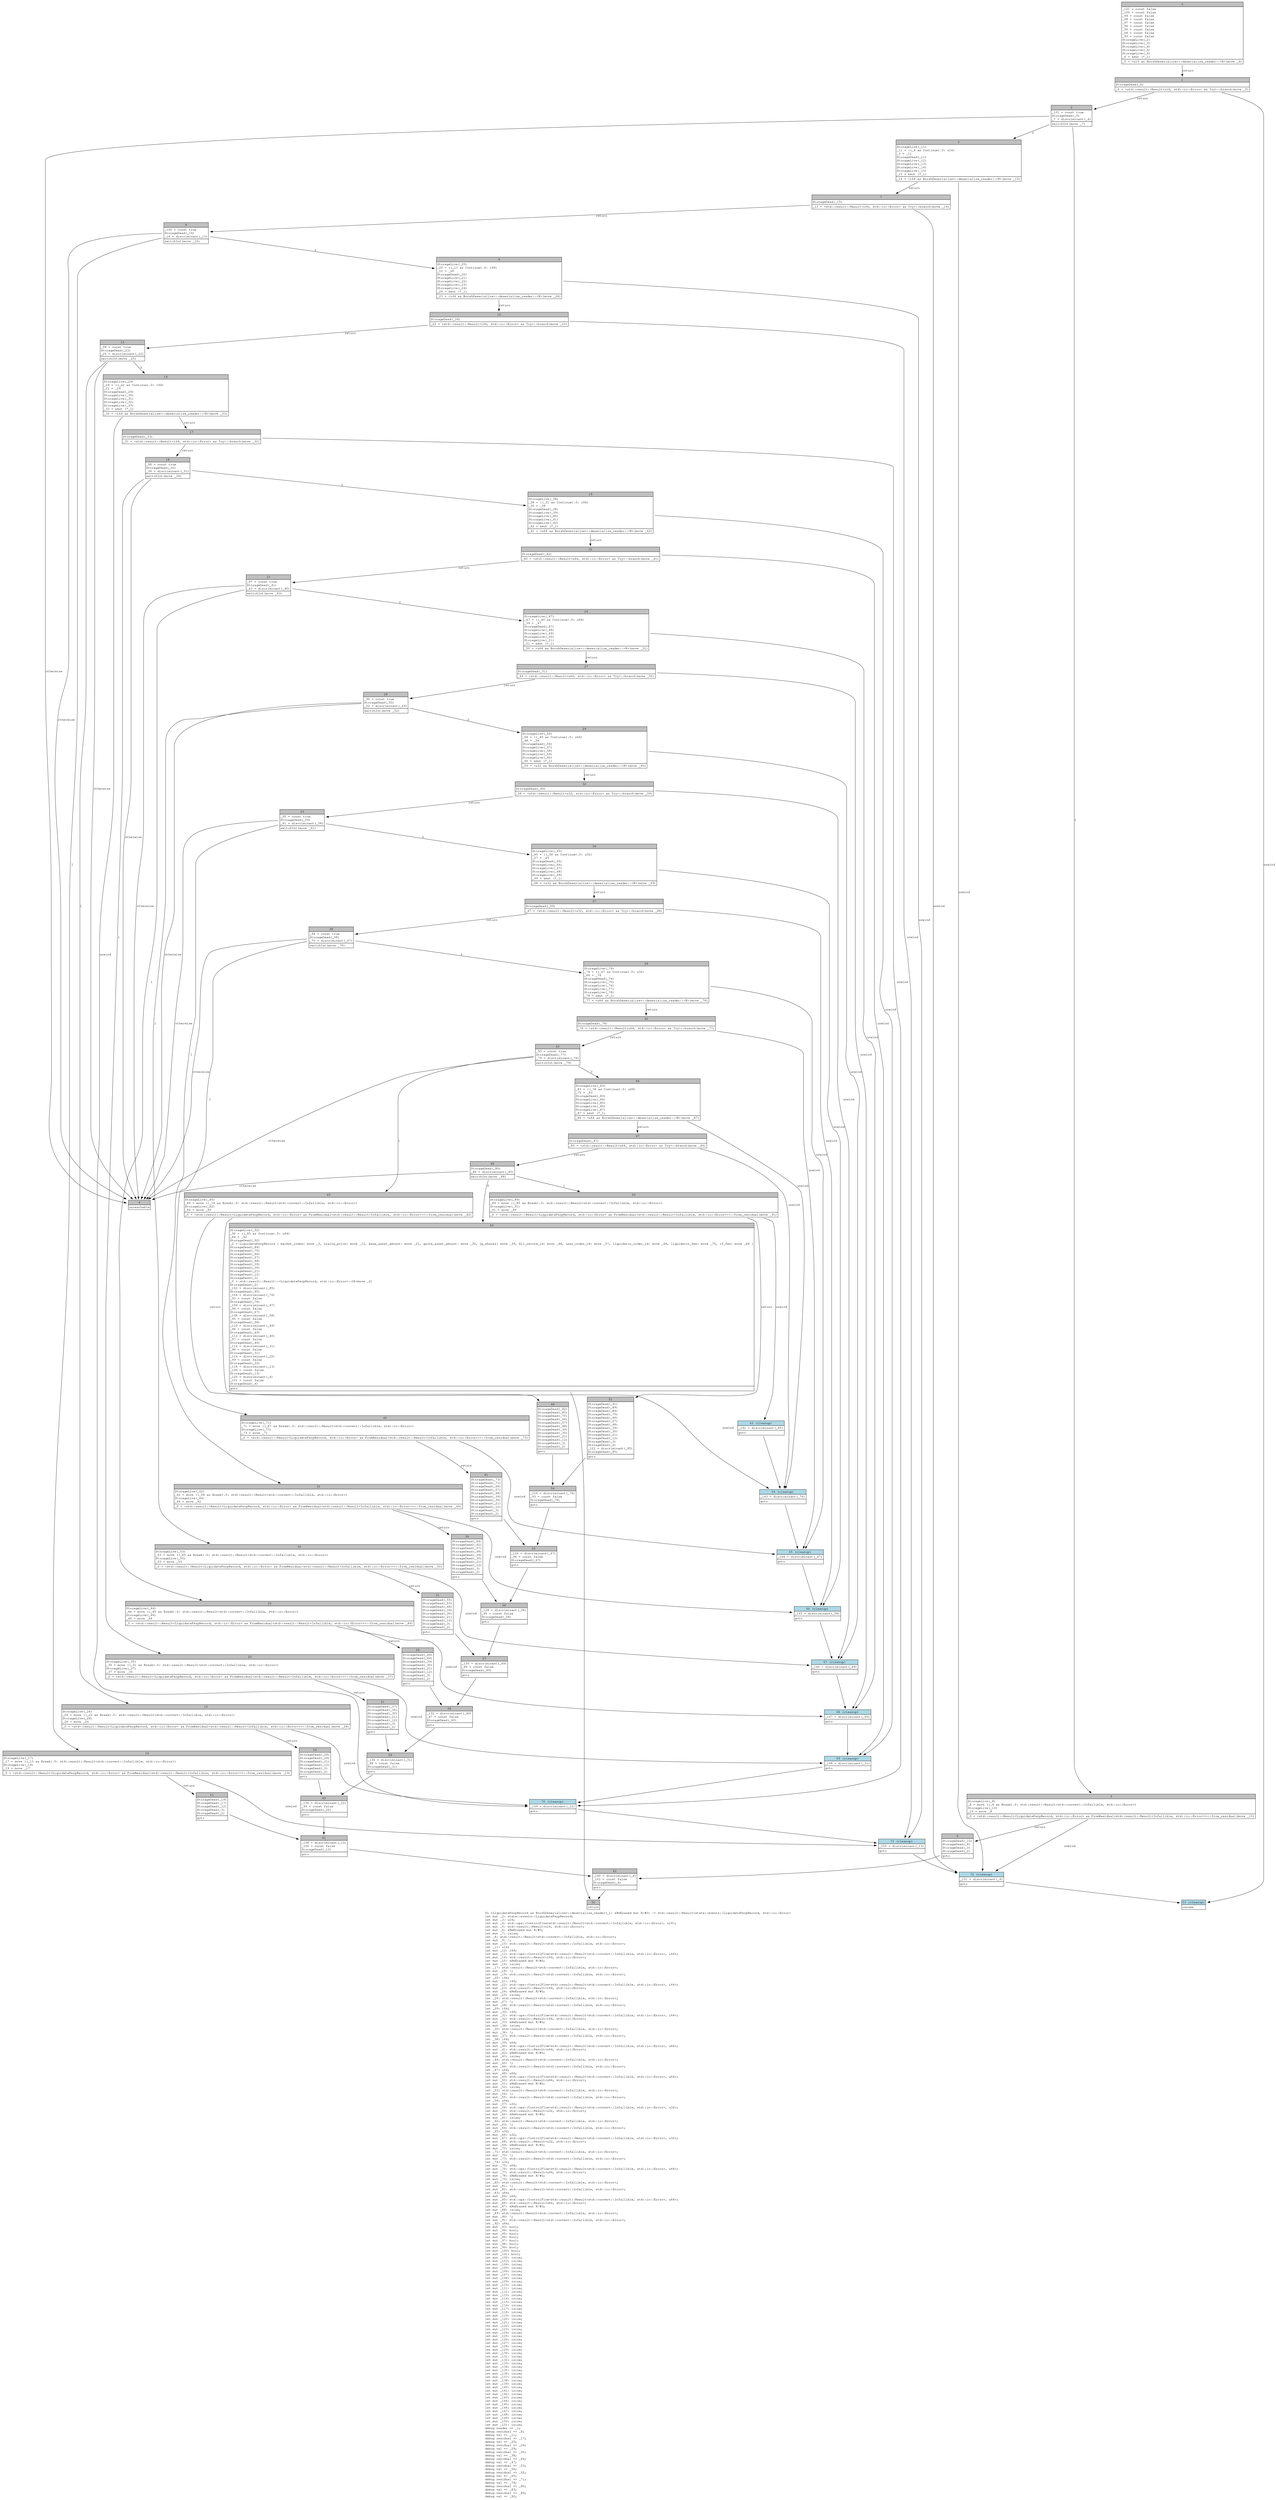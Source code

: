 digraph Mir_0_15754 {
    graph [fontname="Courier, monospace"];
    node [fontname="Courier, monospace"];
    edge [fontname="Courier, monospace"];
    label=<fn &lt;LiquidatePerpRecord as BorshDeserialize&gt;::deserialize_reader(_1: &amp;ReErased mut R/#0) -&gt; std::result::Result&lt;state::events::LiquidatePerpRecord, std::io::Error&gt;<br align="left"/>let mut _2: state::events::LiquidatePerpRecord;<br align="left"/>let mut _3: u16;<br align="left"/>let mut _4: std::ops::ControlFlow&lt;std::result::Result&lt;std::convert::Infallible, std::io::Error&gt;, u16&gt;;<br align="left"/>let mut _5: std::result::Result&lt;u16, std::io::Error&gt;;<br align="left"/>let mut _6: &amp;ReErased mut R/#0;<br align="left"/>let mut _7: isize;<br align="left"/>let _8: std::result::Result&lt;std::convert::Infallible, std::io::Error&gt;;<br align="left"/>let mut _9: !;<br align="left"/>let mut _10: std::result::Result&lt;std::convert::Infallible, std::io::Error&gt;;<br align="left"/>let _11: u16;<br align="left"/>let mut _12: i64;<br align="left"/>let mut _13: std::ops::ControlFlow&lt;std::result::Result&lt;std::convert::Infallible, std::io::Error&gt;, i64&gt;;<br align="left"/>let mut _14: std::result::Result&lt;i64, std::io::Error&gt;;<br align="left"/>let mut _15: &amp;ReErased mut R/#0;<br align="left"/>let mut _16: isize;<br align="left"/>let _17: std::result::Result&lt;std::convert::Infallible, std::io::Error&gt;;<br align="left"/>let mut _18: !;<br align="left"/>let mut _19: std::result::Result&lt;std::convert::Infallible, std::io::Error&gt;;<br align="left"/>let _20: i64;<br align="left"/>let mut _21: i64;<br align="left"/>let mut _22: std::ops::ControlFlow&lt;std::result::Result&lt;std::convert::Infallible, std::io::Error&gt;, i64&gt;;<br align="left"/>let mut _23: std::result::Result&lt;i64, std::io::Error&gt;;<br align="left"/>let mut _24: &amp;ReErased mut R/#0;<br align="left"/>let mut _25: isize;<br align="left"/>let _26: std::result::Result&lt;std::convert::Infallible, std::io::Error&gt;;<br align="left"/>let mut _27: !;<br align="left"/>let mut _28: std::result::Result&lt;std::convert::Infallible, std::io::Error&gt;;<br align="left"/>let _29: i64;<br align="left"/>let mut _30: i64;<br align="left"/>let mut _31: std::ops::ControlFlow&lt;std::result::Result&lt;std::convert::Infallible, std::io::Error&gt;, i64&gt;;<br align="left"/>let mut _32: std::result::Result&lt;i64, std::io::Error&gt;;<br align="left"/>let mut _33: &amp;ReErased mut R/#0;<br align="left"/>let mut _34: isize;<br align="left"/>let _35: std::result::Result&lt;std::convert::Infallible, std::io::Error&gt;;<br align="left"/>let mut _36: !;<br align="left"/>let mut _37: std::result::Result&lt;std::convert::Infallible, std::io::Error&gt;;<br align="left"/>let _38: i64;<br align="left"/>let mut _39: u64;<br align="left"/>let mut _40: std::ops::ControlFlow&lt;std::result::Result&lt;std::convert::Infallible, std::io::Error&gt;, u64&gt;;<br align="left"/>let mut _41: std::result::Result&lt;u64, std::io::Error&gt;;<br align="left"/>let mut _42: &amp;ReErased mut R/#0;<br align="left"/>let mut _43: isize;<br align="left"/>let _44: std::result::Result&lt;std::convert::Infallible, std::io::Error&gt;;<br align="left"/>let mut _45: !;<br align="left"/>let mut _46: std::result::Result&lt;std::convert::Infallible, std::io::Error&gt;;<br align="left"/>let _47: u64;<br align="left"/>let mut _48: u64;<br align="left"/>let mut _49: std::ops::ControlFlow&lt;std::result::Result&lt;std::convert::Infallible, std::io::Error&gt;, u64&gt;;<br align="left"/>let mut _50: std::result::Result&lt;u64, std::io::Error&gt;;<br align="left"/>let mut _51: &amp;ReErased mut R/#0;<br align="left"/>let mut _52: isize;<br align="left"/>let _53: std::result::Result&lt;std::convert::Infallible, std::io::Error&gt;;<br align="left"/>let mut _54: !;<br align="left"/>let mut _55: std::result::Result&lt;std::convert::Infallible, std::io::Error&gt;;<br align="left"/>let _56: u64;<br align="left"/>let mut _57: u32;<br align="left"/>let mut _58: std::ops::ControlFlow&lt;std::result::Result&lt;std::convert::Infallible, std::io::Error&gt;, u32&gt;;<br align="left"/>let mut _59: std::result::Result&lt;u32, std::io::Error&gt;;<br align="left"/>let mut _60: &amp;ReErased mut R/#0;<br align="left"/>let mut _61: isize;<br align="left"/>let _62: std::result::Result&lt;std::convert::Infallible, std::io::Error&gt;;<br align="left"/>let mut _63: !;<br align="left"/>let mut _64: std::result::Result&lt;std::convert::Infallible, std::io::Error&gt;;<br align="left"/>let _65: u32;<br align="left"/>let mut _66: u32;<br align="left"/>let mut _67: std::ops::ControlFlow&lt;std::result::Result&lt;std::convert::Infallible, std::io::Error&gt;, u32&gt;;<br align="left"/>let mut _68: std::result::Result&lt;u32, std::io::Error&gt;;<br align="left"/>let mut _69: &amp;ReErased mut R/#0;<br align="left"/>let mut _70: isize;<br align="left"/>let _71: std::result::Result&lt;std::convert::Infallible, std::io::Error&gt;;<br align="left"/>let mut _72: !;<br align="left"/>let mut _73: std::result::Result&lt;std::convert::Infallible, std::io::Error&gt;;<br align="left"/>let _74: u32;<br align="left"/>let mut _75: u64;<br align="left"/>let mut _76: std::ops::ControlFlow&lt;std::result::Result&lt;std::convert::Infallible, std::io::Error&gt;, u64&gt;;<br align="left"/>let mut _77: std::result::Result&lt;u64, std::io::Error&gt;;<br align="left"/>let mut _78: &amp;ReErased mut R/#0;<br align="left"/>let mut _79: isize;<br align="left"/>let _80: std::result::Result&lt;std::convert::Infallible, std::io::Error&gt;;<br align="left"/>let mut _81: !;<br align="left"/>let mut _82: std::result::Result&lt;std::convert::Infallible, std::io::Error&gt;;<br align="left"/>let _83: u64;<br align="left"/>let mut _84: u64;<br align="left"/>let mut _85: std::ops::ControlFlow&lt;std::result::Result&lt;std::convert::Infallible, std::io::Error&gt;, u64&gt;;<br align="left"/>let mut _86: std::result::Result&lt;u64, std::io::Error&gt;;<br align="left"/>let mut _87: &amp;ReErased mut R/#0;<br align="left"/>let mut _88: isize;<br align="left"/>let _89: std::result::Result&lt;std::convert::Infallible, std::io::Error&gt;;<br align="left"/>let mut _90: !;<br align="left"/>let mut _91: std::result::Result&lt;std::convert::Infallible, std::io::Error&gt;;<br align="left"/>let _92: u64;<br align="left"/>let mut _93: bool;<br align="left"/>let mut _94: bool;<br align="left"/>let mut _95: bool;<br align="left"/>let mut _96: bool;<br align="left"/>let mut _97: bool;<br align="left"/>let mut _98: bool;<br align="left"/>let mut _99: bool;<br align="left"/>let mut _100: bool;<br align="left"/>let mut _101: bool;<br align="left"/>let mut _102: isize;<br align="left"/>let mut _103: isize;<br align="left"/>let mut _104: isize;<br align="left"/>let mut _105: isize;<br align="left"/>let mut _106: isize;<br align="left"/>let mut _107: isize;<br align="left"/>let mut _108: isize;<br align="left"/>let mut _109: isize;<br align="left"/>let mut _110: isize;<br align="left"/>let mut _111: isize;<br align="left"/>let mut _112: isize;<br align="left"/>let mut _113: isize;<br align="left"/>let mut _114: isize;<br align="left"/>let mut _115: isize;<br align="left"/>let mut _116: isize;<br align="left"/>let mut _117: isize;<br align="left"/>let mut _118: isize;<br align="left"/>let mut _119: isize;<br align="left"/>let mut _120: isize;<br align="left"/>let mut _121: isize;<br align="left"/>let mut _122: isize;<br align="left"/>let mut _123: isize;<br align="left"/>let mut _124: isize;<br align="left"/>let mut _125: isize;<br align="left"/>let mut _126: isize;<br align="left"/>let mut _127: isize;<br align="left"/>let mut _128: isize;<br align="left"/>let mut _129: isize;<br align="left"/>let mut _130: isize;<br align="left"/>let mut _131: isize;<br align="left"/>let mut _132: isize;<br align="left"/>let mut _133: isize;<br align="left"/>let mut _134: isize;<br align="left"/>let mut _135: isize;<br align="left"/>let mut _136: isize;<br align="left"/>let mut _137: isize;<br align="left"/>let mut _138: isize;<br align="left"/>let mut _139: isize;<br align="left"/>let mut _140: isize;<br align="left"/>let mut _141: isize;<br align="left"/>let mut _142: isize;<br align="left"/>let mut _143: isize;<br align="left"/>let mut _144: isize;<br align="left"/>let mut _145: isize;<br align="left"/>let mut _146: isize;<br align="left"/>let mut _147: isize;<br align="left"/>let mut _148: isize;<br align="left"/>let mut _149: isize;<br align="left"/>let mut _150: isize;<br align="left"/>let mut _151: isize;<br align="left"/>debug reader =&gt; _1;<br align="left"/>debug residual =&gt; _8;<br align="left"/>debug val =&gt; _11;<br align="left"/>debug residual =&gt; _17;<br align="left"/>debug val =&gt; _20;<br align="left"/>debug residual =&gt; _26;<br align="left"/>debug val =&gt; _29;<br align="left"/>debug residual =&gt; _35;<br align="left"/>debug val =&gt; _38;<br align="left"/>debug residual =&gt; _44;<br align="left"/>debug val =&gt; _47;<br align="left"/>debug residual =&gt; _53;<br align="left"/>debug val =&gt; _56;<br align="left"/>debug residual =&gt; _62;<br align="left"/>debug val =&gt; _65;<br align="left"/>debug residual =&gt; _71;<br align="left"/>debug val =&gt; _74;<br align="left"/>debug residual =&gt; _80;<br align="left"/>debug val =&gt; _83;<br align="left"/>debug residual =&gt; _89;<br align="left"/>debug val =&gt; _92;<br align="left"/>>;
    bb0__0_15754 [shape="none", label=<<table border="0" cellborder="1" cellspacing="0"><tr><td bgcolor="gray" align="center" colspan="1">0</td></tr><tr><td align="left" balign="left">_101 = const false<br/>_100 = const false<br/>_99 = const false<br/>_98 = const false<br/>_97 = const false<br/>_96 = const false<br/>_95 = const false<br/>_94 = const false<br/>_93 = const false<br/>StorageLive(_2)<br/>StorageLive(_3)<br/>StorageLive(_4)<br/>StorageLive(_5)<br/>StorageLive(_6)<br/>_6 = &amp;mut (*_1)<br/></td></tr><tr><td align="left">_5 = &lt;u16 as BorshDeserialize&gt;::deserialize_reader::&lt;R&gt;(move _6)</td></tr></table>>];
    bb1__0_15754 [shape="none", label=<<table border="0" cellborder="1" cellspacing="0"><tr><td bgcolor="gray" align="center" colspan="1">1</td></tr><tr><td align="left" balign="left">StorageDead(_6)<br/></td></tr><tr><td align="left">_4 = &lt;std::result::Result&lt;u16, std::io::Error&gt; as Try&gt;::branch(move _5)</td></tr></table>>];
    bb2__0_15754 [shape="none", label=<<table border="0" cellborder="1" cellspacing="0"><tr><td bgcolor="gray" align="center" colspan="1">2</td></tr><tr><td align="left" balign="left">_101 = const true<br/>StorageDead(_5)<br/>_7 = discriminant(_4)<br/></td></tr><tr><td align="left">switchInt(move _7)</td></tr></table>>];
    bb3__0_15754 [shape="none", label=<<table border="0" cellborder="1" cellspacing="0"><tr><td bgcolor="gray" align="center" colspan="1">3</td></tr><tr><td align="left" balign="left">StorageLive(_11)<br/>_11 = ((_4 as Continue).0: u16)<br/>_3 = _11<br/>StorageDead(_11)<br/>StorageLive(_12)<br/>StorageLive(_13)<br/>StorageLive(_14)<br/>StorageLive(_15)<br/>_15 = &amp;mut (*_1)<br/></td></tr><tr><td align="left">_14 = &lt;i64 as BorshDeserialize&gt;::deserialize_reader::&lt;R&gt;(move _15)</td></tr></table>>];
    bb4__0_15754 [shape="none", label=<<table border="0" cellborder="1" cellspacing="0"><tr><td bgcolor="gray" align="center" colspan="1">4</td></tr><tr><td align="left">unreachable</td></tr></table>>];
    bb5__0_15754 [shape="none", label=<<table border="0" cellborder="1" cellspacing="0"><tr><td bgcolor="gray" align="center" colspan="1">5</td></tr><tr><td align="left" balign="left">StorageLive(_8)<br/>_8 = move ((_4 as Break).0: std::result::Result&lt;std::convert::Infallible, std::io::Error&gt;)<br/>StorageLive(_10)<br/>_10 = move _8<br/></td></tr><tr><td align="left">_0 = &lt;std::result::Result&lt;LiquidatePerpRecord, std::io::Error&gt; as FromResidual&lt;std::result::Result&lt;Infallible, std::io::Error&gt;&gt;&gt;::from_residual(move _10)</td></tr></table>>];
    bb6__0_15754 [shape="none", label=<<table border="0" cellborder="1" cellspacing="0"><tr><td bgcolor="gray" align="center" colspan="1">6</td></tr><tr><td align="left" balign="left">StorageDead(_10)<br/>StorageDead(_8)<br/>StorageDead(_3)<br/>StorageDead(_2)<br/></td></tr><tr><td align="left">goto</td></tr></table>>];
    bb7__0_15754 [shape="none", label=<<table border="0" cellborder="1" cellspacing="0"><tr><td bgcolor="gray" align="center" colspan="1">7</td></tr><tr><td align="left" balign="left">StorageDead(_15)<br/></td></tr><tr><td align="left">_13 = &lt;std::result::Result&lt;i64, std::io::Error&gt; as Try&gt;::branch(move _14)</td></tr></table>>];
    bb8__0_15754 [shape="none", label=<<table border="0" cellborder="1" cellspacing="0"><tr><td bgcolor="gray" align="center" colspan="1">8</td></tr><tr><td align="left" balign="left">_100 = const true<br/>StorageDead(_14)<br/>_16 = discriminant(_13)<br/></td></tr><tr><td align="left">switchInt(move _16)</td></tr></table>>];
    bb9__0_15754 [shape="none", label=<<table border="0" cellborder="1" cellspacing="0"><tr><td bgcolor="gray" align="center" colspan="1">9</td></tr><tr><td align="left" balign="left">StorageLive(_20)<br/>_20 = ((_13 as Continue).0: i64)<br/>_12 = _20<br/>StorageDead(_20)<br/>StorageLive(_21)<br/>StorageLive(_22)<br/>StorageLive(_23)<br/>StorageLive(_24)<br/>_24 = &amp;mut (*_1)<br/></td></tr><tr><td align="left">_23 = &lt;i64 as BorshDeserialize&gt;::deserialize_reader::&lt;R&gt;(move _24)</td></tr></table>>];
    bb10__0_15754 [shape="none", label=<<table border="0" cellborder="1" cellspacing="0"><tr><td bgcolor="gray" align="center" colspan="1">10</td></tr><tr><td align="left" balign="left">StorageLive(_17)<br/>_17 = move ((_13 as Break).0: std::result::Result&lt;std::convert::Infallible, std::io::Error&gt;)<br/>StorageLive(_19)<br/>_19 = move _17<br/></td></tr><tr><td align="left">_0 = &lt;std::result::Result&lt;LiquidatePerpRecord, std::io::Error&gt; as FromResidual&lt;std::result::Result&lt;Infallible, std::io::Error&gt;&gt;&gt;::from_residual(move _19)</td></tr></table>>];
    bb11__0_15754 [shape="none", label=<<table border="0" cellborder="1" cellspacing="0"><tr><td bgcolor="gray" align="center" colspan="1">11</td></tr><tr><td align="left" balign="left">StorageDead(_19)<br/>StorageDead(_17)<br/>StorageDead(_12)<br/>StorageDead(_3)<br/>StorageDead(_2)<br/></td></tr><tr><td align="left">goto</td></tr></table>>];
    bb12__0_15754 [shape="none", label=<<table border="0" cellborder="1" cellspacing="0"><tr><td bgcolor="gray" align="center" colspan="1">12</td></tr><tr><td align="left" balign="left">StorageDead(_24)<br/></td></tr><tr><td align="left">_22 = &lt;std::result::Result&lt;i64, std::io::Error&gt; as Try&gt;::branch(move _23)</td></tr></table>>];
    bb13__0_15754 [shape="none", label=<<table border="0" cellborder="1" cellspacing="0"><tr><td bgcolor="gray" align="center" colspan="1">13</td></tr><tr><td align="left" balign="left">_99 = const true<br/>StorageDead(_23)<br/>_25 = discriminant(_22)<br/></td></tr><tr><td align="left">switchInt(move _25)</td></tr></table>>];
    bb14__0_15754 [shape="none", label=<<table border="0" cellborder="1" cellspacing="0"><tr><td bgcolor="gray" align="center" colspan="1">14</td></tr><tr><td align="left" balign="left">StorageLive(_29)<br/>_29 = ((_22 as Continue).0: i64)<br/>_21 = _29<br/>StorageDead(_29)<br/>StorageLive(_30)<br/>StorageLive(_31)<br/>StorageLive(_32)<br/>StorageLive(_33)<br/>_33 = &amp;mut (*_1)<br/></td></tr><tr><td align="left">_32 = &lt;i64 as BorshDeserialize&gt;::deserialize_reader::&lt;R&gt;(move _33)</td></tr></table>>];
    bb15__0_15754 [shape="none", label=<<table border="0" cellborder="1" cellspacing="0"><tr><td bgcolor="gray" align="center" colspan="1">15</td></tr><tr><td align="left" balign="left">StorageLive(_26)<br/>_26 = move ((_22 as Break).0: std::result::Result&lt;std::convert::Infallible, std::io::Error&gt;)<br/>StorageLive(_28)<br/>_28 = move _26<br/></td></tr><tr><td align="left">_0 = &lt;std::result::Result&lt;LiquidatePerpRecord, std::io::Error&gt; as FromResidual&lt;std::result::Result&lt;Infallible, std::io::Error&gt;&gt;&gt;::from_residual(move _28)</td></tr></table>>];
    bb16__0_15754 [shape="none", label=<<table border="0" cellborder="1" cellspacing="0"><tr><td bgcolor="gray" align="center" colspan="1">16</td></tr><tr><td align="left" balign="left">StorageDead(_28)<br/>StorageDead(_26)<br/>StorageDead(_21)<br/>StorageDead(_12)<br/>StorageDead(_3)<br/>StorageDead(_2)<br/></td></tr><tr><td align="left">goto</td></tr></table>>];
    bb17__0_15754 [shape="none", label=<<table border="0" cellborder="1" cellspacing="0"><tr><td bgcolor="gray" align="center" colspan="1">17</td></tr><tr><td align="left" balign="left">StorageDead(_33)<br/></td></tr><tr><td align="left">_31 = &lt;std::result::Result&lt;i64, std::io::Error&gt; as Try&gt;::branch(move _32)</td></tr></table>>];
    bb18__0_15754 [shape="none", label=<<table border="0" cellborder="1" cellspacing="0"><tr><td bgcolor="gray" align="center" colspan="1">18</td></tr><tr><td align="left" balign="left">_98 = const true<br/>StorageDead(_32)<br/>_34 = discriminant(_31)<br/></td></tr><tr><td align="left">switchInt(move _34)</td></tr></table>>];
    bb19__0_15754 [shape="none", label=<<table border="0" cellborder="1" cellspacing="0"><tr><td bgcolor="gray" align="center" colspan="1">19</td></tr><tr><td align="left" balign="left">StorageLive(_38)<br/>_38 = ((_31 as Continue).0: i64)<br/>_30 = _38<br/>StorageDead(_38)<br/>StorageLive(_39)<br/>StorageLive(_40)<br/>StorageLive(_41)<br/>StorageLive(_42)<br/>_42 = &amp;mut (*_1)<br/></td></tr><tr><td align="left">_41 = &lt;u64 as BorshDeserialize&gt;::deserialize_reader::&lt;R&gt;(move _42)</td></tr></table>>];
    bb20__0_15754 [shape="none", label=<<table border="0" cellborder="1" cellspacing="0"><tr><td bgcolor="gray" align="center" colspan="1">20</td></tr><tr><td align="left" balign="left">StorageLive(_35)<br/>_35 = move ((_31 as Break).0: std::result::Result&lt;std::convert::Infallible, std::io::Error&gt;)<br/>StorageLive(_37)<br/>_37 = move _35<br/></td></tr><tr><td align="left">_0 = &lt;std::result::Result&lt;LiquidatePerpRecord, std::io::Error&gt; as FromResidual&lt;std::result::Result&lt;Infallible, std::io::Error&gt;&gt;&gt;::from_residual(move _37)</td></tr></table>>];
    bb21__0_15754 [shape="none", label=<<table border="0" cellborder="1" cellspacing="0"><tr><td bgcolor="gray" align="center" colspan="1">21</td></tr><tr><td align="left" balign="left">StorageDead(_37)<br/>StorageDead(_35)<br/>StorageDead(_30)<br/>StorageDead(_21)<br/>StorageDead(_12)<br/>StorageDead(_3)<br/>StorageDead(_2)<br/></td></tr><tr><td align="left">goto</td></tr></table>>];
    bb22__0_15754 [shape="none", label=<<table border="0" cellborder="1" cellspacing="0"><tr><td bgcolor="gray" align="center" colspan="1">22</td></tr><tr><td align="left" balign="left">StorageDead(_42)<br/></td></tr><tr><td align="left">_40 = &lt;std::result::Result&lt;u64, std::io::Error&gt; as Try&gt;::branch(move _41)</td></tr></table>>];
    bb23__0_15754 [shape="none", label=<<table border="0" cellborder="1" cellspacing="0"><tr><td bgcolor="gray" align="center" colspan="1">23</td></tr><tr><td align="left" balign="left">_97 = const true<br/>StorageDead(_41)<br/>_43 = discriminant(_40)<br/></td></tr><tr><td align="left">switchInt(move _43)</td></tr></table>>];
    bb24__0_15754 [shape="none", label=<<table border="0" cellborder="1" cellspacing="0"><tr><td bgcolor="gray" align="center" colspan="1">24</td></tr><tr><td align="left" balign="left">StorageLive(_47)<br/>_47 = ((_40 as Continue).0: u64)<br/>_39 = _47<br/>StorageDead(_47)<br/>StorageLive(_48)<br/>StorageLive(_49)<br/>StorageLive(_50)<br/>StorageLive(_51)<br/>_51 = &amp;mut (*_1)<br/></td></tr><tr><td align="left">_50 = &lt;u64 as BorshDeserialize&gt;::deserialize_reader::&lt;R&gt;(move _51)</td></tr></table>>];
    bb25__0_15754 [shape="none", label=<<table border="0" cellborder="1" cellspacing="0"><tr><td bgcolor="gray" align="center" colspan="1">25</td></tr><tr><td align="left" balign="left">StorageLive(_44)<br/>_44 = move ((_40 as Break).0: std::result::Result&lt;std::convert::Infallible, std::io::Error&gt;)<br/>StorageLive(_46)<br/>_46 = move _44<br/></td></tr><tr><td align="left">_0 = &lt;std::result::Result&lt;LiquidatePerpRecord, std::io::Error&gt; as FromResidual&lt;std::result::Result&lt;Infallible, std::io::Error&gt;&gt;&gt;::from_residual(move _46)</td></tr></table>>];
    bb26__0_15754 [shape="none", label=<<table border="0" cellborder="1" cellspacing="0"><tr><td bgcolor="gray" align="center" colspan="1">26</td></tr><tr><td align="left" balign="left">StorageDead(_46)<br/>StorageDead(_44)<br/>StorageDead(_39)<br/>StorageDead(_30)<br/>StorageDead(_21)<br/>StorageDead(_12)<br/>StorageDead(_3)<br/>StorageDead(_2)<br/></td></tr><tr><td align="left">goto</td></tr></table>>];
    bb27__0_15754 [shape="none", label=<<table border="0" cellborder="1" cellspacing="0"><tr><td bgcolor="gray" align="center" colspan="1">27</td></tr><tr><td align="left" balign="left">StorageDead(_51)<br/></td></tr><tr><td align="left">_49 = &lt;std::result::Result&lt;u64, std::io::Error&gt; as Try&gt;::branch(move _50)</td></tr></table>>];
    bb28__0_15754 [shape="none", label=<<table border="0" cellborder="1" cellspacing="0"><tr><td bgcolor="gray" align="center" colspan="1">28</td></tr><tr><td align="left" balign="left">_96 = const true<br/>StorageDead(_50)<br/>_52 = discriminant(_49)<br/></td></tr><tr><td align="left">switchInt(move _52)</td></tr></table>>];
    bb29__0_15754 [shape="none", label=<<table border="0" cellborder="1" cellspacing="0"><tr><td bgcolor="gray" align="center" colspan="1">29</td></tr><tr><td align="left" balign="left">StorageLive(_56)<br/>_56 = ((_49 as Continue).0: u64)<br/>_48 = _56<br/>StorageDead(_56)<br/>StorageLive(_57)<br/>StorageLive(_58)<br/>StorageLive(_59)<br/>StorageLive(_60)<br/>_60 = &amp;mut (*_1)<br/></td></tr><tr><td align="left">_59 = &lt;u32 as BorshDeserialize&gt;::deserialize_reader::&lt;R&gt;(move _60)</td></tr></table>>];
    bb30__0_15754 [shape="none", label=<<table border="0" cellborder="1" cellspacing="0"><tr><td bgcolor="gray" align="center" colspan="1">30</td></tr><tr><td align="left" balign="left">StorageLive(_53)<br/>_53 = move ((_49 as Break).0: std::result::Result&lt;std::convert::Infallible, std::io::Error&gt;)<br/>StorageLive(_55)<br/>_55 = move _53<br/></td></tr><tr><td align="left">_0 = &lt;std::result::Result&lt;LiquidatePerpRecord, std::io::Error&gt; as FromResidual&lt;std::result::Result&lt;Infallible, std::io::Error&gt;&gt;&gt;::from_residual(move _55)</td></tr></table>>];
    bb31__0_15754 [shape="none", label=<<table border="0" cellborder="1" cellspacing="0"><tr><td bgcolor="gray" align="center" colspan="1">31</td></tr><tr><td align="left" balign="left">StorageDead(_55)<br/>StorageDead(_53)<br/>StorageDead(_48)<br/>StorageDead(_39)<br/>StorageDead(_30)<br/>StorageDead(_21)<br/>StorageDead(_12)<br/>StorageDead(_3)<br/>StorageDead(_2)<br/></td></tr><tr><td align="left">goto</td></tr></table>>];
    bb32__0_15754 [shape="none", label=<<table border="0" cellborder="1" cellspacing="0"><tr><td bgcolor="gray" align="center" colspan="1">32</td></tr><tr><td align="left" balign="left">StorageDead(_60)<br/></td></tr><tr><td align="left">_58 = &lt;std::result::Result&lt;u32, std::io::Error&gt; as Try&gt;::branch(move _59)</td></tr></table>>];
    bb33__0_15754 [shape="none", label=<<table border="0" cellborder="1" cellspacing="0"><tr><td bgcolor="gray" align="center" colspan="1">33</td></tr><tr><td align="left" balign="left">_95 = const true<br/>StorageDead(_59)<br/>_61 = discriminant(_58)<br/></td></tr><tr><td align="left">switchInt(move _61)</td></tr></table>>];
    bb34__0_15754 [shape="none", label=<<table border="0" cellborder="1" cellspacing="0"><tr><td bgcolor="gray" align="center" colspan="1">34</td></tr><tr><td align="left" balign="left">StorageLive(_65)<br/>_65 = ((_58 as Continue).0: u32)<br/>_57 = _65<br/>StorageDead(_65)<br/>StorageLive(_66)<br/>StorageLive(_67)<br/>StorageLive(_68)<br/>StorageLive(_69)<br/>_69 = &amp;mut (*_1)<br/></td></tr><tr><td align="left">_68 = &lt;u32 as BorshDeserialize&gt;::deserialize_reader::&lt;R&gt;(move _69)</td></tr></table>>];
    bb35__0_15754 [shape="none", label=<<table border="0" cellborder="1" cellspacing="0"><tr><td bgcolor="gray" align="center" colspan="1">35</td></tr><tr><td align="left" balign="left">StorageLive(_62)<br/>_62 = move ((_58 as Break).0: std::result::Result&lt;std::convert::Infallible, std::io::Error&gt;)<br/>StorageLive(_64)<br/>_64 = move _62<br/></td></tr><tr><td align="left">_0 = &lt;std::result::Result&lt;LiquidatePerpRecord, std::io::Error&gt; as FromResidual&lt;std::result::Result&lt;Infallible, std::io::Error&gt;&gt;&gt;::from_residual(move _64)</td></tr></table>>];
    bb36__0_15754 [shape="none", label=<<table border="0" cellborder="1" cellspacing="0"><tr><td bgcolor="gray" align="center" colspan="1">36</td></tr><tr><td align="left" balign="left">StorageDead(_64)<br/>StorageDead(_62)<br/>StorageDead(_57)<br/>StorageDead(_48)<br/>StorageDead(_39)<br/>StorageDead(_30)<br/>StorageDead(_21)<br/>StorageDead(_12)<br/>StorageDead(_3)<br/>StorageDead(_2)<br/></td></tr><tr><td align="left">goto</td></tr></table>>];
    bb37__0_15754 [shape="none", label=<<table border="0" cellborder="1" cellspacing="0"><tr><td bgcolor="gray" align="center" colspan="1">37</td></tr><tr><td align="left" balign="left">StorageDead(_69)<br/></td></tr><tr><td align="left">_67 = &lt;std::result::Result&lt;u32, std::io::Error&gt; as Try&gt;::branch(move _68)</td></tr></table>>];
    bb38__0_15754 [shape="none", label=<<table border="0" cellborder="1" cellspacing="0"><tr><td bgcolor="gray" align="center" colspan="1">38</td></tr><tr><td align="left" balign="left">_94 = const true<br/>StorageDead(_68)<br/>_70 = discriminant(_67)<br/></td></tr><tr><td align="left">switchInt(move _70)</td></tr></table>>];
    bb39__0_15754 [shape="none", label=<<table border="0" cellborder="1" cellspacing="0"><tr><td bgcolor="gray" align="center" colspan="1">39</td></tr><tr><td align="left" balign="left">StorageLive(_74)<br/>_74 = ((_67 as Continue).0: u32)<br/>_66 = _74<br/>StorageDead(_74)<br/>StorageLive(_75)<br/>StorageLive(_76)<br/>StorageLive(_77)<br/>StorageLive(_78)<br/>_78 = &amp;mut (*_1)<br/></td></tr><tr><td align="left">_77 = &lt;u64 as BorshDeserialize&gt;::deserialize_reader::&lt;R&gt;(move _78)</td></tr></table>>];
    bb40__0_15754 [shape="none", label=<<table border="0" cellborder="1" cellspacing="0"><tr><td bgcolor="gray" align="center" colspan="1">40</td></tr><tr><td align="left" balign="left">StorageLive(_71)<br/>_71 = move ((_67 as Break).0: std::result::Result&lt;std::convert::Infallible, std::io::Error&gt;)<br/>StorageLive(_73)<br/>_73 = move _71<br/></td></tr><tr><td align="left">_0 = &lt;std::result::Result&lt;LiquidatePerpRecord, std::io::Error&gt; as FromResidual&lt;std::result::Result&lt;Infallible, std::io::Error&gt;&gt;&gt;::from_residual(move _73)</td></tr></table>>];
    bb41__0_15754 [shape="none", label=<<table border="0" cellborder="1" cellspacing="0"><tr><td bgcolor="gray" align="center" colspan="1">41</td></tr><tr><td align="left" balign="left">StorageDead(_73)<br/>StorageDead(_71)<br/>StorageDead(_66)<br/>StorageDead(_57)<br/>StorageDead(_48)<br/>StorageDead(_39)<br/>StorageDead(_30)<br/>StorageDead(_21)<br/>StorageDead(_12)<br/>StorageDead(_3)<br/>StorageDead(_2)<br/></td></tr><tr><td align="left">goto</td></tr></table>>];
    bb42__0_15754 [shape="none", label=<<table border="0" cellborder="1" cellspacing="0"><tr><td bgcolor="gray" align="center" colspan="1">42</td></tr><tr><td align="left" balign="left">StorageDead(_78)<br/></td></tr><tr><td align="left">_76 = &lt;std::result::Result&lt;u64, std::io::Error&gt; as Try&gt;::branch(move _77)</td></tr></table>>];
    bb43__0_15754 [shape="none", label=<<table border="0" cellborder="1" cellspacing="0"><tr><td bgcolor="gray" align="center" colspan="1">43</td></tr><tr><td align="left" balign="left">_93 = const true<br/>StorageDead(_77)<br/>_79 = discriminant(_76)<br/></td></tr><tr><td align="left">switchInt(move _79)</td></tr></table>>];
    bb44__0_15754 [shape="none", label=<<table border="0" cellborder="1" cellspacing="0"><tr><td bgcolor="gray" align="center" colspan="1">44</td></tr><tr><td align="left" balign="left">StorageLive(_83)<br/>_83 = ((_76 as Continue).0: u64)<br/>_75 = _83<br/>StorageDead(_83)<br/>StorageLive(_84)<br/>StorageLive(_85)<br/>StorageLive(_86)<br/>StorageLive(_87)<br/>_87 = &amp;mut (*_1)<br/></td></tr><tr><td align="left">_86 = &lt;u64 as BorshDeserialize&gt;::deserialize_reader::&lt;R&gt;(move _87)</td></tr></table>>];
    bb45__0_15754 [shape="none", label=<<table border="0" cellborder="1" cellspacing="0"><tr><td bgcolor="gray" align="center" colspan="1">45</td></tr><tr><td align="left" balign="left">StorageLive(_80)<br/>_80 = move ((_76 as Break).0: std::result::Result&lt;std::convert::Infallible, std::io::Error&gt;)<br/>StorageLive(_82)<br/>_82 = move _80<br/></td></tr><tr><td align="left">_0 = &lt;std::result::Result&lt;LiquidatePerpRecord, std::io::Error&gt; as FromResidual&lt;std::result::Result&lt;Infallible, std::io::Error&gt;&gt;&gt;::from_residual(move _82)</td></tr></table>>];
    bb46__0_15754 [shape="none", label=<<table border="0" cellborder="1" cellspacing="0"><tr><td bgcolor="gray" align="center" colspan="1">46</td></tr><tr><td align="left" balign="left">StorageDead(_82)<br/>StorageDead(_80)<br/>StorageDead(_75)<br/>StorageDead(_66)<br/>StorageDead(_57)<br/>StorageDead(_48)<br/>StorageDead(_39)<br/>StorageDead(_30)<br/>StorageDead(_21)<br/>StorageDead(_12)<br/>StorageDead(_3)<br/>StorageDead(_2)<br/></td></tr><tr><td align="left">goto</td></tr></table>>];
    bb47__0_15754 [shape="none", label=<<table border="0" cellborder="1" cellspacing="0"><tr><td bgcolor="gray" align="center" colspan="1">47</td></tr><tr><td align="left" balign="left">StorageDead(_87)<br/></td></tr><tr><td align="left">_85 = &lt;std::result::Result&lt;u64, std::io::Error&gt; as Try&gt;::branch(move _86)</td></tr></table>>];
    bb48__0_15754 [shape="none", label=<<table border="0" cellborder="1" cellspacing="0"><tr><td bgcolor="gray" align="center" colspan="1">48</td></tr><tr><td align="left" balign="left">StorageDead(_86)<br/>_88 = discriminant(_85)<br/></td></tr><tr><td align="left">switchInt(move _88)</td></tr></table>>];
    bb49__0_15754 [shape="none", label=<<table border="0" cellborder="1" cellspacing="0"><tr><td bgcolor="gray" align="center" colspan="1">49</td></tr><tr><td align="left" balign="left">StorageLive(_92)<br/>_92 = ((_85 as Continue).0: u64)<br/>_84 = _92<br/>StorageDead(_92)<br/>_2 = LiquidatePerpRecord { market_index: move _3, oracle_price: move _12, base_asset_amount: move _21, quote_asset_amount: move _30, lp_shares: move _39, fill_record_id: move _48, user_order_id: move _57, liquidator_order_id: move _66, liquidator_fee: move _75, if_fee: move _84 }<br/>StorageDead(_84)<br/>StorageDead(_75)<br/>StorageDead(_66)<br/>StorageDead(_57)<br/>StorageDead(_48)<br/>StorageDead(_39)<br/>StorageDead(_30)<br/>StorageDead(_21)<br/>StorageDead(_12)<br/>StorageDead(_3)<br/>_0 = std::result::Result::&lt;LiquidatePerpRecord, std::io::Error&gt;::Ok(move _2)<br/>StorageDead(_2)<br/>_102 = discriminant(_85)<br/>StorageDead(_85)<br/>_104 = discriminant(_76)<br/>_93 = const false<br/>StorageDead(_76)<br/>_106 = discriminant(_67)<br/>_94 = const false<br/>StorageDead(_67)<br/>_108 = discriminant(_58)<br/>_95 = const false<br/>StorageDead(_58)<br/>_110 = discriminant(_49)<br/>_96 = const false<br/>StorageDead(_49)<br/>_112 = discriminant(_40)<br/>_97 = const false<br/>StorageDead(_40)<br/>_114 = discriminant(_31)<br/>_98 = const false<br/>StorageDead(_31)<br/>_116 = discriminant(_22)<br/>_99 = const false<br/>StorageDead(_22)<br/>_118 = discriminant(_13)<br/>_100 = const false<br/>StorageDead(_13)<br/>_120 = discriminant(_4)<br/>_101 = const false<br/>StorageDead(_4)<br/></td></tr><tr><td align="left">goto</td></tr></table>>];
    bb50__0_15754 [shape="none", label=<<table border="0" cellborder="1" cellspacing="0"><tr><td bgcolor="gray" align="center" colspan="1">50</td></tr><tr><td align="left" balign="left">StorageLive(_89)<br/>_89 = move ((_85 as Break).0: std::result::Result&lt;std::convert::Infallible, std::io::Error&gt;)<br/>StorageLive(_91)<br/>_91 = move _89<br/></td></tr><tr><td align="left">_0 = &lt;std::result::Result&lt;LiquidatePerpRecord, std::io::Error&gt; as FromResidual&lt;std::result::Result&lt;Infallible, std::io::Error&gt;&gt;&gt;::from_residual(move _91)</td></tr></table>>];
    bb51__0_15754 [shape="none", label=<<table border="0" cellborder="1" cellspacing="0"><tr><td bgcolor="gray" align="center" colspan="1">51</td></tr><tr><td align="left" balign="left">StorageDead(_91)<br/>StorageDead(_89)<br/>StorageDead(_84)<br/>StorageDead(_75)<br/>StorageDead(_66)<br/>StorageDead(_57)<br/>StorageDead(_48)<br/>StorageDead(_39)<br/>StorageDead(_30)<br/>StorageDead(_21)<br/>StorageDead(_12)<br/>StorageDead(_3)<br/>StorageDead(_2)<br/>_122 = discriminant(_85)<br/>StorageDead(_85)<br/></td></tr><tr><td align="left">goto</td></tr></table>>];
    bb52__0_15754 [shape="none", label=<<table border="0" cellborder="1" cellspacing="0"><tr><td bgcolor="gray" align="center" colspan="1">52</td></tr><tr><td align="left">return</td></tr></table>>];
    bb53__0_15754 [shape="none", label=<<table border="0" cellborder="1" cellspacing="0"><tr><td bgcolor="lightblue" align="center" colspan="1">53 (cleanup)</td></tr><tr><td align="left">resume</td></tr></table>>];
    bb54__0_15754 [shape="none", label=<<table border="0" cellborder="1" cellspacing="0"><tr><td bgcolor="gray" align="center" colspan="1">54</td></tr><tr><td align="left" balign="left">_124 = discriminant(_76)<br/>_93 = const false<br/>StorageDead(_76)<br/></td></tr><tr><td align="left">goto</td></tr></table>>];
    bb55__0_15754 [shape="none", label=<<table border="0" cellborder="1" cellspacing="0"><tr><td bgcolor="gray" align="center" colspan="1">55</td></tr><tr><td align="left" balign="left">_126 = discriminant(_67)<br/>_94 = const false<br/>StorageDead(_67)<br/></td></tr><tr><td align="left">goto</td></tr></table>>];
    bb56__0_15754 [shape="none", label=<<table border="0" cellborder="1" cellspacing="0"><tr><td bgcolor="gray" align="center" colspan="1">56</td></tr><tr><td align="left" balign="left">_128 = discriminant(_58)<br/>_95 = const false<br/>StorageDead(_58)<br/></td></tr><tr><td align="left">goto</td></tr></table>>];
    bb57__0_15754 [shape="none", label=<<table border="0" cellborder="1" cellspacing="0"><tr><td bgcolor="gray" align="center" colspan="1">57</td></tr><tr><td align="left" balign="left">_130 = discriminant(_49)<br/>_96 = const false<br/>StorageDead(_49)<br/></td></tr><tr><td align="left">goto</td></tr></table>>];
    bb58__0_15754 [shape="none", label=<<table border="0" cellborder="1" cellspacing="0"><tr><td bgcolor="gray" align="center" colspan="1">58</td></tr><tr><td align="left" balign="left">_132 = discriminant(_40)<br/>_97 = const false<br/>StorageDead(_40)<br/></td></tr><tr><td align="left">goto</td></tr></table>>];
    bb59__0_15754 [shape="none", label=<<table border="0" cellborder="1" cellspacing="0"><tr><td bgcolor="gray" align="center" colspan="1">59</td></tr><tr><td align="left" balign="left">_134 = discriminant(_31)<br/>_98 = const false<br/>StorageDead(_31)<br/></td></tr><tr><td align="left">goto</td></tr></table>>];
    bb60__0_15754 [shape="none", label=<<table border="0" cellborder="1" cellspacing="0"><tr><td bgcolor="gray" align="center" colspan="1">60</td></tr><tr><td align="left" balign="left">_136 = discriminant(_22)<br/>_99 = const false<br/>StorageDead(_22)<br/></td></tr><tr><td align="left">goto</td></tr></table>>];
    bb61__0_15754 [shape="none", label=<<table border="0" cellborder="1" cellspacing="0"><tr><td bgcolor="gray" align="center" colspan="1">61</td></tr><tr><td align="left" balign="left">_138 = discriminant(_13)<br/>_100 = const false<br/>StorageDead(_13)<br/></td></tr><tr><td align="left">goto</td></tr></table>>];
    bb62__0_15754 [shape="none", label=<<table border="0" cellborder="1" cellspacing="0"><tr><td bgcolor="gray" align="center" colspan="1">62</td></tr><tr><td align="left" balign="left">_140 = discriminant(_4)<br/>_101 = const false<br/>StorageDead(_4)<br/></td></tr><tr><td align="left">goto</td></tr></table>>];
    bb63__0_15754 [shape="none", label=<<table border="0" cellborder="1" cellspacing="0"><tr><td bgcolor="lightblue" align="center" colspan="1">63 (cleanup)</td></tr><tr><td align="left" balign="left">_142 = discriminant(_85)<br/></td></tr><tr><td align="left">goto</td></tr></table>>];
    bb64__0_15754 [shape="none", label=<<table border="0" cellborder="1" cellspacing="0"><tr><td bgcolor="lightblue" align="center" colspan="1">64 (cleanup)</td></tr><tr><td align="left" balign="left">_143 = discriminant(_76)<br/></td></tr><tr><td align="left">goto</td></tr></table>>];
    bb65__0_15754 [shape="none", label=<<table border="0" cellborder="1" cellspacing="0"><tr><td bgcolor="lightblue" align="center" colspan="1">65 (cleanup)</td></tr><tr><td align="left" balign="left">_144 = discriminant(_67)<br/></td></tr><tr><td align="left">goto</td></tr></table>>];
    bb66__0_15754 [shape="none", label=<<table border="0" cellborder="1" cellspacing="0"><tr><td bgcolor="lightblue" align="center" colspan="1">66 (cleanup)</td></tr><tr><td align="left" balign="left">_145 = discriminant(_58)<br/></td></tr><tr><td align="left">goto</td></tr></table>>];
    bb67__0_15754 [shape="none", label=<<table border="0" cellborder="1" cellspacing="0"><tr><td bgcolor="lightblue" align="center" colspan="1">67 (cleanup)</td></tr><tr><td align="left" balign="left">_146 = discriminant(_49)<br/></td></tr><tr><td align="left">goto</td></tr></table>>];
    bb68__0_15754 [shape="none", label=<<table border="0" cellborder="1" cellspacing="0"><tr><td bgcolor="lightblue" align="center" colspan="1">68 (cleanup)</td></tr><tr><td align="left" balign="left">_147 = discriminant(_40)<br/></td></tr><tr><td align="left">goto</td></tr></table>>];
    bb69__0_15754 [shape="none", label=<<table border="0" cellborder="1" cellspacing="0"><tr><td bgcolor="lightblue" align="center" colspan="1">69 (cleanup)</td></tr><tr><td align="left" balign="left">_148 = discriminant(_31)<br/></td></tr><tr><td align="left">goto</td></tr></table>>];
    bb70__0_15754 [shape="none", label=<<table border="0" cellborder="1" cellspacing="0"><tr><td bgcolor="lightblue" align="center" colspan="1">70 (cleanup)</td></tr><tr><td align="left" balign="left">_149 = discriminant(_22)<br/></td></tr><tr><td align="left">goto</td></tr></table>>];
    bb71__0_15754 [shape="none", label=<<table border="0" cellborder="1" cellspacing="0"><tr><td bgcolor="lightblue" align="center" colspan="1">71 (cleanup)</td></tr><tr><td align="left" balign="left">_150 = discriminant(_13)<br/></td></tr><tr><td align="left">goto</td></tr></table>>];
    bb72__0_15754 [shape="none", label=<<table border="0" cellborder="1" cellspacing="0"><tr><td bgcolor="lightblue" align="center" colspan="1">72 (cleanup)</td></tr><tr><td align="left" balign="left">_151 = discriminant(_4)<br/></td></tr><tr><td align="left">goto</td></tr></table>>];
    bb0__0_15754 -> bb1__0_15754 [label="return"];
    bb1__0_15754 -> bb2__0_15754 [label="return"];
    bb1__0_15754 -> bb53__0_15754 [label="unwind"];
    bb2__0_15754 -> bb3__0_15754 [label="0"];
    bb2__0_15754 -> bb5__0_15754 [label="1"];
    bb2__0_15754 -> bb4__0_15754 [label="otherwise"];
    bb3__0_15754 -> bb7__0_15754 [label="return"];
    bb3__0_15754 -> bb72__0_15754 [label="unwind"];
    bb5__0_15754 -> bb6__0_15754 [label="return"];
    bb5__0_15754 -> bb72__0_15754 [label="unwind"];
    bb6__0_15754 -> bb62__0_15754 [label=""];
    bb7__0_15754 -> bb8__0_15754 [label="return"];
    bb7__0_15754 -> bb72__0_15754 [label="unwind"];
    bb8__0_15754 -> bb9__0_15754 [label="0"];
    bb8__0_15754 -> bb10__0_15754 [label="1"];
    bb8__0_15754 -> bb4__0_15754 [label="otherwise"];
    bb9__0_15754 -> bb12__0_15754 [label="return"];
    bb9__0_15754 -> bb71__0_15754 [label="unwind"];
    bb10__0_15754 -> bb11__0_15754 [label="return"];
    bb10__0_15754 -> bb71__0_15754 [label="unwind"];
    bb11__0_15754 -> bb61__0_15754 [label=""];
    bb12__0_15754 -> bb13__0_15754 [label="return"];
    bb12__0_15754 -> bb71__0_15754 [label="unwind"];
    bb13__0_15754 -> bb14__0_15754 [label="0"];
    bb13__0_15754 -> bb15__0_15754 [label="1"];
    bb13__0_15754 -> bb4__0_15754 [label="otherwise"];
    bb14__0_15754 -> bb17__0_15754 [label="return"];
    bb14__0_15754 -> bb70__0_15754 [label="unwind"];
    bb15__0_15754 -> bb16__0_15754 [label="return"];
    bb15__0_15754 -> bb70__0_15754 [label="unwind"];
    bb16__0_15754 -> bb60__0_15754 [label=""];
    bb17__0_15754 -> bb18__0_15754 [label="return"];
    bb17__0_15754 -> bb70__0_15754 [label="unwind"];
    bb18__0_15754 -> bb19__0_15754 [label="0"];
    bb18__0_15754 -> bb20__0_15754 [label="1"];
    bb18__0_15754 -> bb4__0_15754 [label="otherwise"];
    bb19__0_15754 -> bb22__0_15754 [label="return"];
    bb19__0_15754 -> bb69__0_15754 [label="unwind"];
    bb20__0_15754 -> bb21__0_15754 [label="return"];
    bb20__0_15754 -> bb69__0_15754 [label="unwind"];
    bb21__0_15754 -> bb59__0_15754 [label=""];
    bb22__0_15754 -> bb23__0_15754 [label="return"];
    bb22__0_15754 -> bb69__0_15754 [label="unwind"];
    bb23__0_15754 -> bb24__0_15754 [label="0"];
    bb23__0_15754 -> bb25__0_15754 [label="1"];
    bb23__0_15754 -> bb4__0_15754 [label="otherwise"];
    bb24__0_15754 -> bb27__0_15754 [label="return"];
    bb24__0_15754 -> bb68__0_15754 [label="unwind"];
    bb25__0_15754 -> bb26__0_15754 [label="return"];
    bb25__0_15754 -> bb68__0_15754 [label="unwind"];
    bb26__0_15754 -> bb58__0_15754 [label=""];
    bb27__0_15754 -> bb28__0_15754 [label="return"];
    bb27__0_15754 -> bb68__0_15754 [label="unwind"];
    bb28__0_15754 -> bb29__0_15754 [label="0"];
    bb28__0_15754 -> bb30__0_15754 [label="1"];
    bb28__0_15754 -> bb4__0_15754 [label="otherwise"];
    bb29__0_15754 -> bb32__0_15754 [label="return"];
    bb29__0_15754 -> bb67__0_15754 [label="unwind"];
    bb30__0_15754 -> bb31__0_15754 [label="return"];
    bb30__0_15754 -> bb67__0_15754 [label="unwind"];
    bb31__0_15754 -> bb57__0_15754 [label=""];
    bb32__0_15754 -> bb33__0_15754 [label="return"];
    bb32__0_15754 -> bb67__0_15754 [label="unwind"];
    bb33__0_15754 -> bb34__0_15754 [label="0"];
    bb33__0_15754 -> bb35__0_15754 [label="1"];
    bb33__0_15754 -> bb4__0_15754 [label="otherwise"];
    bb34__0_15754 -> bb37__0_15754 [label="return"];
    bb34__0_15754 -> bb66__0_15754 [label="unwind"];
    bb35__0_15754 -> bb36__0_15754 [label="return"];
    bb35__0_15754 -> bb66__0_15754 [label="unwind"];
    bb36__0_15754 -> bb56__0_15754 [label=""];
    bb37__0_15754 -> bb38__0_15754 [label="return"];
    bb37__0_15754 -> bb66__0_15754 [label="unwind"];
    bb38__0_15754 -> bb39__0_15754 [label="0"];
    bb38__0_15754 -> bb40__0_15754 [label="1"];
    bb38__0_15754 -> bb4__0_15754 [label="otherwise"];
    bb39__0_15754 -> bb42__0_15754 [label="return"];
    bb39__0_15754 -> bb65__0_15754 [label="unwind"];
    bb40__0_15754 -> bb41__0_15754 [label="return"];
    bb40__0_15754 -> bb65__0_15754 [label="unwind"];
    bb41__0_15754 -> bb55__0_15754 [label=""];
    bb42__0_15754 -> bb43__0_15754 [label="return"];
    bb42__0_15754 -> bb65__0_15754 [label="unwind"];
    bb43__0_15754 -> bb44__0_15754 [label="0"];
    bb43__0_15754 -> bb45__0_15754 [label="1"];
    bb43__0_15754 -> bb4__0_15754 [label="otherwise"];
    bb44__0_15754 -> bb47__0_15754 [label="return"];
    bb44__0_15754 -> bb64__0_15754 [label="unwind"];
    bb45__0_15754 -> bb46__0_15754 [label="return"];
    bb45__0_15754 -> bb64__0_15754 [label="unwind"];
    bb46__0_15754 -> bb54__0_15754 [label=""];
    bb47__0_15754 -> bb48__0_15754 [label="return"];
    bb47__0_15754 -> bb64__0_15754 [label="unwind"];
    bb48__0_15754 -> bb49__0_15754 [label="0"];
    bb48__0_15754 -> bb50__0_15754 [label="1"];
    bb48__0_15754 -> bb4__0_15754 [label="otherwise"];
    bb49__0_15754 -> bb52__0_15754 [label=""];
    bb50__0_15754 -> bb51__0_15754 [label="return"];
    bb50__0_15754 -> bb63__0_15754 [label="unwind"];
    bb51__0_15754 -> bb54__0_15754 [label=""];
    bb54__0_15754 -> bb55__0_15754 [label=""];
    bb55__0_15754 -> bb56__0_15754 [label=""];
    bb56__0_15754 -> bb57__0_15754 [label=""];
    bb57__0_15754 -> bb58__0_15754 [label=""];
    bb58__0_15754 -> bb59__0_15754 [label=""];
    bb59__0_15754 -> bb60__0_15754 [label=""];
    bb60__0_15754 -> bb61__0_15754 [label=""];
    bb61__0_15754 -> bb62__0_15754 [label=""];
    bb62__0_15754 -> bb52__0_15754 [label=""];
    bb63__0_15754 -> bb64__0_15754 [label=""];
    bb64__0_15754 -> bb65__0_15754 [label=""];
    bb65__0_15754 -> bb66__0_15754 [label=""];
    bb66__0_15754 -> bb67__0_15754 [label=""];
    bb67__0_15754 -> bb68__0_15754 [label=""];
    bb68__0_15754 -> bb69__0_15754 [label=""];
    bb69__0_15754 -> bb70__0_15754 [label=""];
    bb70__0_15754 -> bb71__0_15754 [label=""];
    bb71__0_15754 -> bb72__0_15754 [label=""];
    bb72__0_15754 -> bb53__0_15754 [label=""];
}
